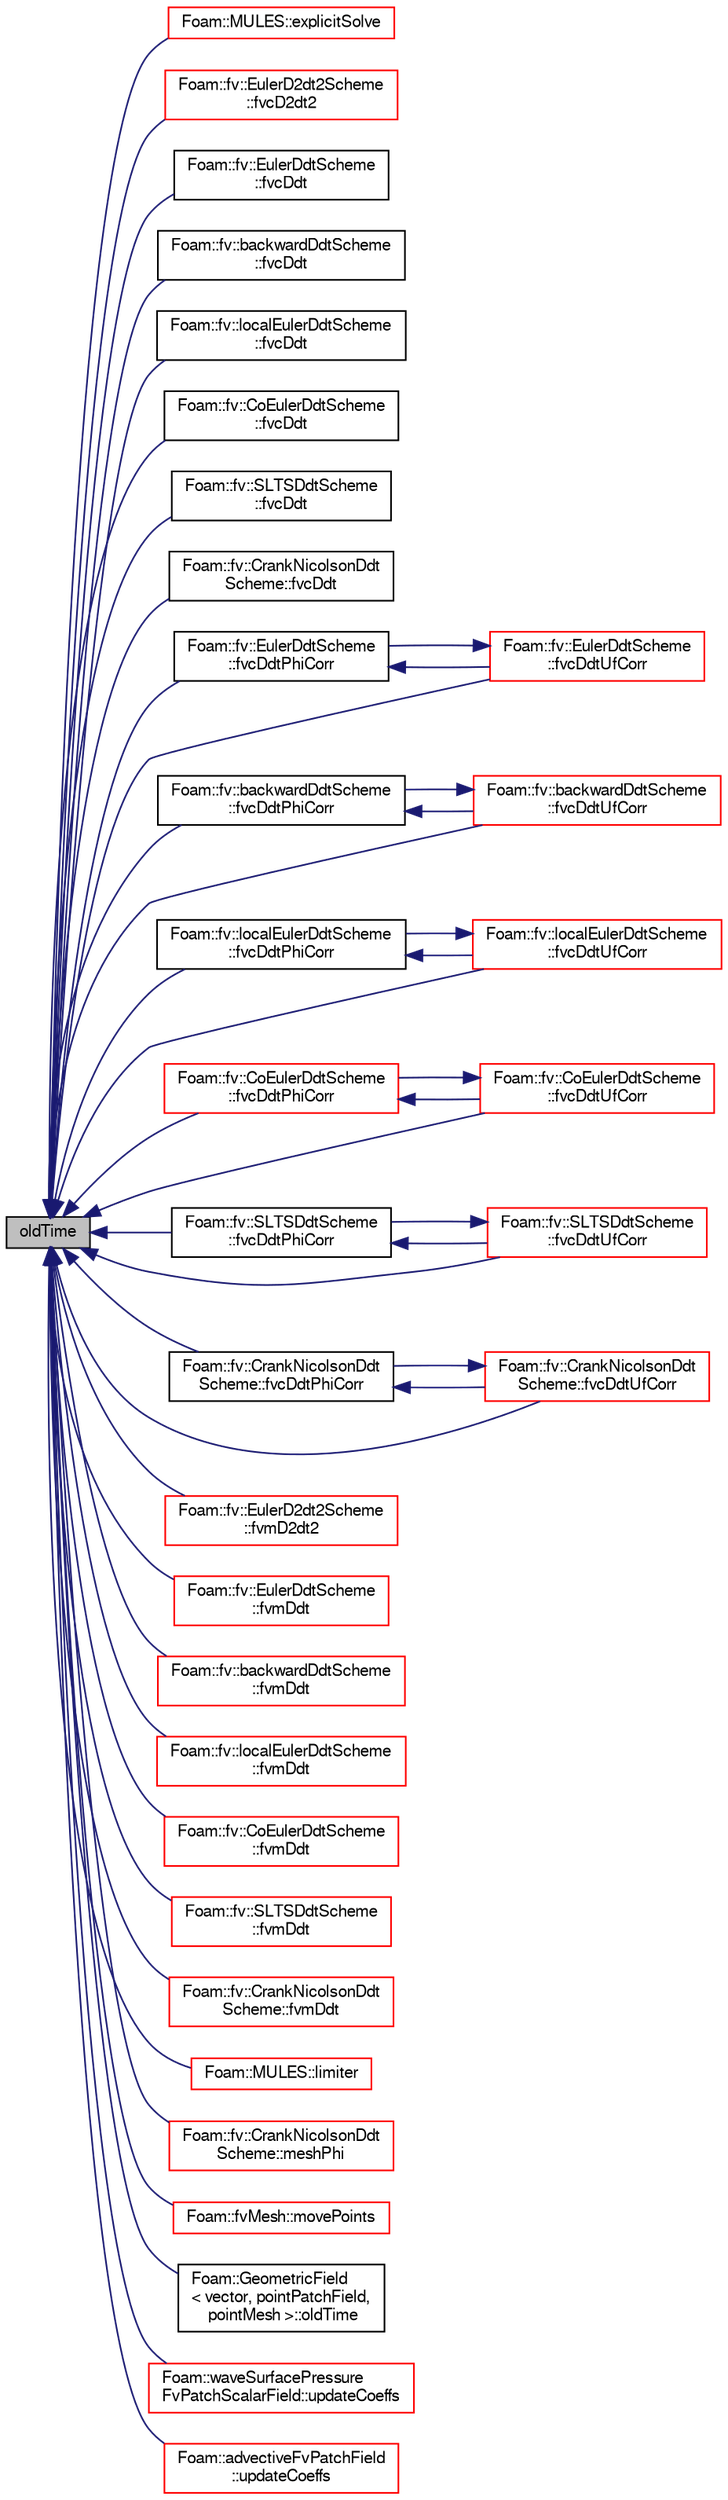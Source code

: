 digraph "oldTime"
{
  bgcolor="transparent";
  edge [fontname="FreeSans",fontsize="10",labelfontname="FreeSans",labelfontsize="10"];
  node [fontname="FreeSans",fontsize="10",shape=record];
  rankdir="LR";
  Node6644 [label="oldTime",height=0.2,width=0.4,color="black", fillcolor="grey75", style="filled", fontcolor="black"];
  Node6644 -> Node6645 [dir="back",color="midnightblue",fontsize="10",style="solid",fontname="FreeSans"];
  Node6645 [label="Foam::MULES::explicitSolve",height=0.2,width=0.4,color="red",URL="$a21136.html#a62d251545cddb4d8e55512c4a86dcabf"];
  Node6644 -> Node6651 [dir="back",color="midnightblue",fontsize="10",style="solid",fontname="FreeSans"];
  Node6651 [label="Foam::fv::EulerD2dt2Scheme\l::fvcD2dt2",height=0.2,width=0.4,color="red",URL="$a22458.html#aaece7c74ba7952eb4972b7e707813b6b"];
  Node6644 -> Node6653 [dir="back",color="midnightblue",fontsize="10",style="solid",fontname="FreeSans"];
  Node6653 [label="Foam::fv::EulerDdtScheme\l::fvcDdt",height=0.2,width=0.4,color="black",URL="$a22490.html#a2e564067d965a548d3cacd230cb3573b"];
  Node6644 -> Node6654 [dir="back",color="midnightblue",fontsize="10",style="solid",fontname="FreeSans"];
  Node6654 [label="Foam::fv::backwardDdtScheme\l::fvcDdt",height=0.2,width=0.4,color="black",URL="$a22466.html#a2e564067d965a548d3cacd230cb3573b"];
  Node6644 -> Node6655 [dir="back",color="midnightblue",fontsize="10",style="solid",fontname="FreeSans"];
  Node6655 [label="Foam::fv::localEulerDdtScheme\l::fvcDdt",height=0.2,width=0.4,color="black",URL="$a22494.html#a2e564067d965a548d3cacd230cb3573b"];
  Node6644 -> Node6656 [dir="back",color="midnightblue",fontsize="10",style="solid",fontname="FreeSans"];
  Node6656 [label="Foam::fv::CoEulerDdtScheme\l::fvcDdt",height=0.2,width=0.4,color="black",URL="$a22474.html#a2e564067d965a548d3cacd230cb3573b"];
  Node6644 -> Node6657 [dir="back",color="midnightblue",fontsize="10",style="solid",fontname="FreeSans"];
  Node6657 [label="Foam::fv::SLTSDdtScheme\l::fvcDdt",height=0.2,width=0.4,color="black",URL="$a22498.html#a2e564067d965a548d3cacd230cb3573b"];
  Node6644 -> Node6658 [dir="back",color="midnightblue",fontsize="10",style="solid",fontname="FreeSans"];
  Node6658 [label="Foam::fv::CrankNicolsonDdt\lScheme::fvcDdt",height=0.2,width=0.4,color="black",URL="$a22478.html#a2e564067d965a548d3cacd230cb3573b"];
  Node6644 -> Node6659 [dir="back",color="midnightblue",fontsize="10",style="solid",fontname="FreeSans"];
  Node6659 [label="Foam::fv::EulerDdtScheme\l::fvcDdtPhiCorr",height=0.2,width=0.4,color="black",URL="$a22490.html#aea5ea010bd642e637a7f3909174cca8c"];
  Node6659 -> Node6660 [dir="back",color="midnightblue",fontsize="10",style="solid",fontname="FreeSans"];
  Node6660 [label="Foam::fv::EulerDdtScheme\l::fvcDdtUfCorr",height=0.2,width=0.4,color="red",URL="$a22490.html#aecbc9f6b271c53137bafd88d71cca898"];
  Node6660 -> Node6659 [dir="back",color="midnightblue",fontsize="10",style="solid",fontname="FreeSans"];
  Node6644 -> Node6662 [dir="back",color="midnightblue",fontsize="10",style="solid",fontname="FreeSans"];
  Node6662 [label="Foam::fv::backwardDdtScheme\l::fvcDdtPhiCorr",height=0.2,width=0.4,color="black",URL="$a22466.html#a2cd3566b8394e9b51815aef5b764cd33"];
  Node6662 -> Node6663 [dir="back",color="midnightblue",fontsize="10",style="solid",fontname="FreeSans"];
  Node6663 [label="Foam::fv::backwardDdtScheme\l::fvcDdtUfCorr",height=0.2,width=0.4,color="red",URL="$a22466.html#a116ff4bf9de040e220fd93a58feb4e75"];
  Node6663 -> Node6662 [dir="back",color="midnightblue",fontsize="10",style="solid",fontname="FreeSans"];
  Node6644 -> Node6665 [dir="back",color="midnightblue",fontsize="10",style="solid",fontname="FreeSans"];
  Node6665 [label="Foam::fv::localEulerDdtScheme\l::fvcDdtPhiCorr",height=0.2,width=0.4,color="black",URL="$a22494.html#aa748aa5731e72b3ab6b596a1a3b0cb2d"];
  Node6665 -> Node6666 [dir="back",color="midnightblue",fontsize="10",style="solid",fontname="FreeSans"];
  Node6666 [label="Foam::fv::localEulerDdtScheme\l::fvcDdtUfCorr",height=0.2,width=0.4,color="red",URL="$a22494.html#a7d1c87d08f139bbdfab3842a6cf6cc2f"];
  Node6666 -> Node6665 [dir="back",color="midnightblue",fontsize="10",style="solid",fontname="FreeSans"];
  Node6644 -> Node6668 [dir="back",color="midnightblue",fontsize="10",style="solid",fontname="FreeSans"];
  Node6668 [label="Foam::fv::CoEulerDdtScheme\l::fvcDdtPhiCorr",height=0.2,width=0.4,color="red",URL="$a22474.html#a33f5cdb166b94225746ffebc3da4f759"];
  Node6668 -> Node6669 [dir="back",color="midnightblue",fontsize="10",style="solid",fontname="FreeSans"];
  Node6669 [label="Foam::fv::CoEulerDdtScheme\l::fvcDdtUfCorr",height=0.2,width=0.4,color="red",URL="$a22474.html#a08cbec5ced869c7c2325e049742bec85"];
  Node6669 -> Node6668 [dir="back",color="midnightblue",fontsize="10",style="solid",fontname="FreeSans"];
  Node6644 -> Node6673 [dir="back",color="midnightblue",fontsize="10",style="solid",fontname="FreeSans"];
  Node6673 [label="Foam::fv::SLTSDdtScheme\l::fvcDdtPhiCorr",height=0.2,width=0.4,color="black",URL="$a22498.html#a70599a08bad41eec8ff9c5b8b15bdfb4"];
  Node6673 -> Node6674 [dir="back",color="midnightblue",fontsize="10",style="solid",fontname="FreeSans"];
  Node6674 [label="Foam::fv::SLTSDdtScheme\l::fvcDdtUfCorr",height=0.2,width=0.4,color="red",URL="$a22498.html#ad31782971afded9cb24b31ea3d172752"];
  Node6674 -> Node6673 [dir="back",color="midnightblue",fontsize="10",style="solid",fontname="FreeSans"];
  Node6644 -> Node6676 [dir="back",color="midnightblue",fontsize="10",style="solid",fontname="FreeSans"];
  Node6676 [label="Foam::fv::CrankNicolsonDdt\lScheme::fvcDdtPhiCorr",height=0.2,width=0.4,color="black",URL="$a22478.html#a97d8b415a9dfae12e1a430b08297c478"];
  Node6676 -> Node6677 [dir="back",color="midnightblue",fontsize="10",style="solid",fontname="FreeSans"];
  Node6677 [label="Foam::fv::CrankNicolsonDdt\lScheme::fvcDdtUfCorr",height=0.2,width=0.4,color="red",URL="$a22478.html#a6552d37151b37eae5f82370b5ddbac91"];
  Node6677 -> Node6676 [dir="back",color="midnightblue",fontsize="10",style="solid",fontname="FreeSans"];
  Node6644 -> Node6660 [dir="back",color="midnightblue",fontsize="10",style="solid",fontname="FreeSans"];
  Node6644 -> Node6663 [dir="back",color="midnightblue",fontsize="10",style="solid",fontname="FreeSans"];
  Node6644 -> Node6666 [dir="back",color="midnightblue",fontsize="10",style="solid",fontname="FreeSans"];
  Node6644 -> Node6669 [dir="back",color="midnightblue",fontsize="10",style="solid",fontname="FreeSans"];
  Node6644 -> Node6674 [dir="back",color="midnightblue",fontsize="10",style="solid",fontname="FreeSans"];
  Node6644 -> Node6677 [dir="back",color="midnightblue",fontsize="10",style="solid",fontname="FreeSans"];
  Node6644 -> Node6679 [dir="back",color="midnightblue",fontsize="10",style="solid",fontname="FreeSans"];
  Node6679 [label="Foam::fv::EulerD2dt2Scheme\l::fvmD2dt2",height=0.2,width=0.4,color="red",URL="$a22458.html#a801546851c0a308a4d3126133473d782"];
  Node6644 -> Node6682 [dir="back",color="midnightblue",fontsize="10",style="solid",fontname="FreeSans"];
  Node6682 [label="Foam::fv::EulerDdtScheme\l::fvmDdt",height=0.2,width=0.4,color="red",URL="$a22490.html#a8602a98a4ac41054bb3dcf8adc93b94b"];
  Node6644 -> Node6686 [dir="back",color="midnightblue",fontsize="10",style="solid",fontname="FreeSans"];
  Node6686 [label="Foam::fv::backwardDdtScheme\l::fvmDdt",height=0.2,width=0.4,color="red",URL="$a22466.html#a8602a98a4ac41054bb3dcf8adc93b94b"];
  Node6644 -> Node6690 [dir="back",color="midnightblue",fontsize="10",style="solid",fontname="FreeSans"];
  Node6690 [label="Foam::fv::localEulerDdtScheme\l::fvmDdt",height=0.2,width=0.4,color="red",URL="$a22494.html#a8602a98a4ac41054bb3dcf8adc93b94b"];
  Node6644 -> Node6694 [dir="back",color="midnightblue",fontsize="10",style="solid",fontname="FreeSans"];
  Node6694 [label="Foam::fv::CoEulerDdtScheme\l::fvmDdt",height=0.2,width=0.4,color="red",URL="$a22474.html#a8602a98a4ac41054bb3dcf8adc93b94b"];
  Node6644 -> Node6708 [dir="back",color="midnightblue",fontsize="10",style="solid",fontname="FreeSans"];
  Node6708 [label="Foam::fv::SLTSDdtScheme\l::fvmDdt",height=0.2,width=0.4,color="red",URL="$a22498.html#a8602a98a4ac41054bb3dcf8adc93b94b"];
  Node6644 -> Node6700 [dir="back",color="midnightblue",fontsize="10",style="solid",fontname="FreeSans"];
  Node6700 [label="Foam::fv::CrankNicolsonDdt\lScheme::fvmDdt",height=0.2,width=0.4,color="red",URL="$a22478.html#a8602a98a4ac41054bb3dcf8adc93b94b"];
  Node6644 -> Node6712 [dir="back",color="midnightblue",fontsize="10",style="solid",fontname="FreeSans"];
  Node6712 [label="Foam::MULES::limiter",height=0.2,width=0.4,color="red",URL="$a21136.html#ae90eb6b771613f9ffe9bbe814bc2d479"];
  Node6644 -> Node6707 [dir="back",color="midnightblue",fontsize="10",style="solid",fontname="FreeSans"];
  Node6707 [label="Foam::fv::CrankNicolsonDdt\lScheme::meshPhi",height=0.2,width=0.4,color="red",URL="$a22478.html#ab9b3ec36b13f0ff78f35c1f7e43729a0"];
  Node6644 -> Node6737 [dir="back",color="midnightblue",fontsize="10",style="solid",fontname="FreeSans"];
  Node6737 [label="Foam::fvMesh::movePoints",height=0.2,width=0.4,color="red",URL="$a22766.html#a3693c648bea2e99054cbbb75d4bf4e4d",tooltip="Move points, returns volumes swept by faces in motion. "];
  Node6644 -> Node6752 [dir="back",color="midnightblue",fontsize="10",style="solid",fontname="FreeSans"];
  Node6752 [label="Foam::GeometricField\l\< vector, pointPatchField,\l pointMesh \>::oldTime",height=0.2,width=0.4,color="black",URL="$a22434.html#a7a7054c0e04870331c09ca405ce907a6",tooltip="Return non-const old time field. "];
  Node6644 -> Node6753 [dir="back",color="midnightblue",fontsize="10",style="solid",fontname="FreeSans"];
  Node6753 [label="Foam::waveSurfacePressure\lFvPatchScalarField::updateCoeffs",height=0.2,width=0.4,color="red",URL="$a22342.html#a7e24eafac629d3733181cd942d4c902f",tooltip="Update the coefficients associated with the patch field. "];
  Node6644 -> Node6755 [dir="back",color="midnightblue",fontsize="10",style="solid",fontname="FreeSans"];
  Node6755 [label="Foam::advectiveFvPatchField\l::updateCoeffs",height=0.2,width=0.4,color="red",URL="$a22066.html#a7e24eafac629d3733181cd942d4c902f",tooltip="Update the coefficients associated with the patch field. "];
}
